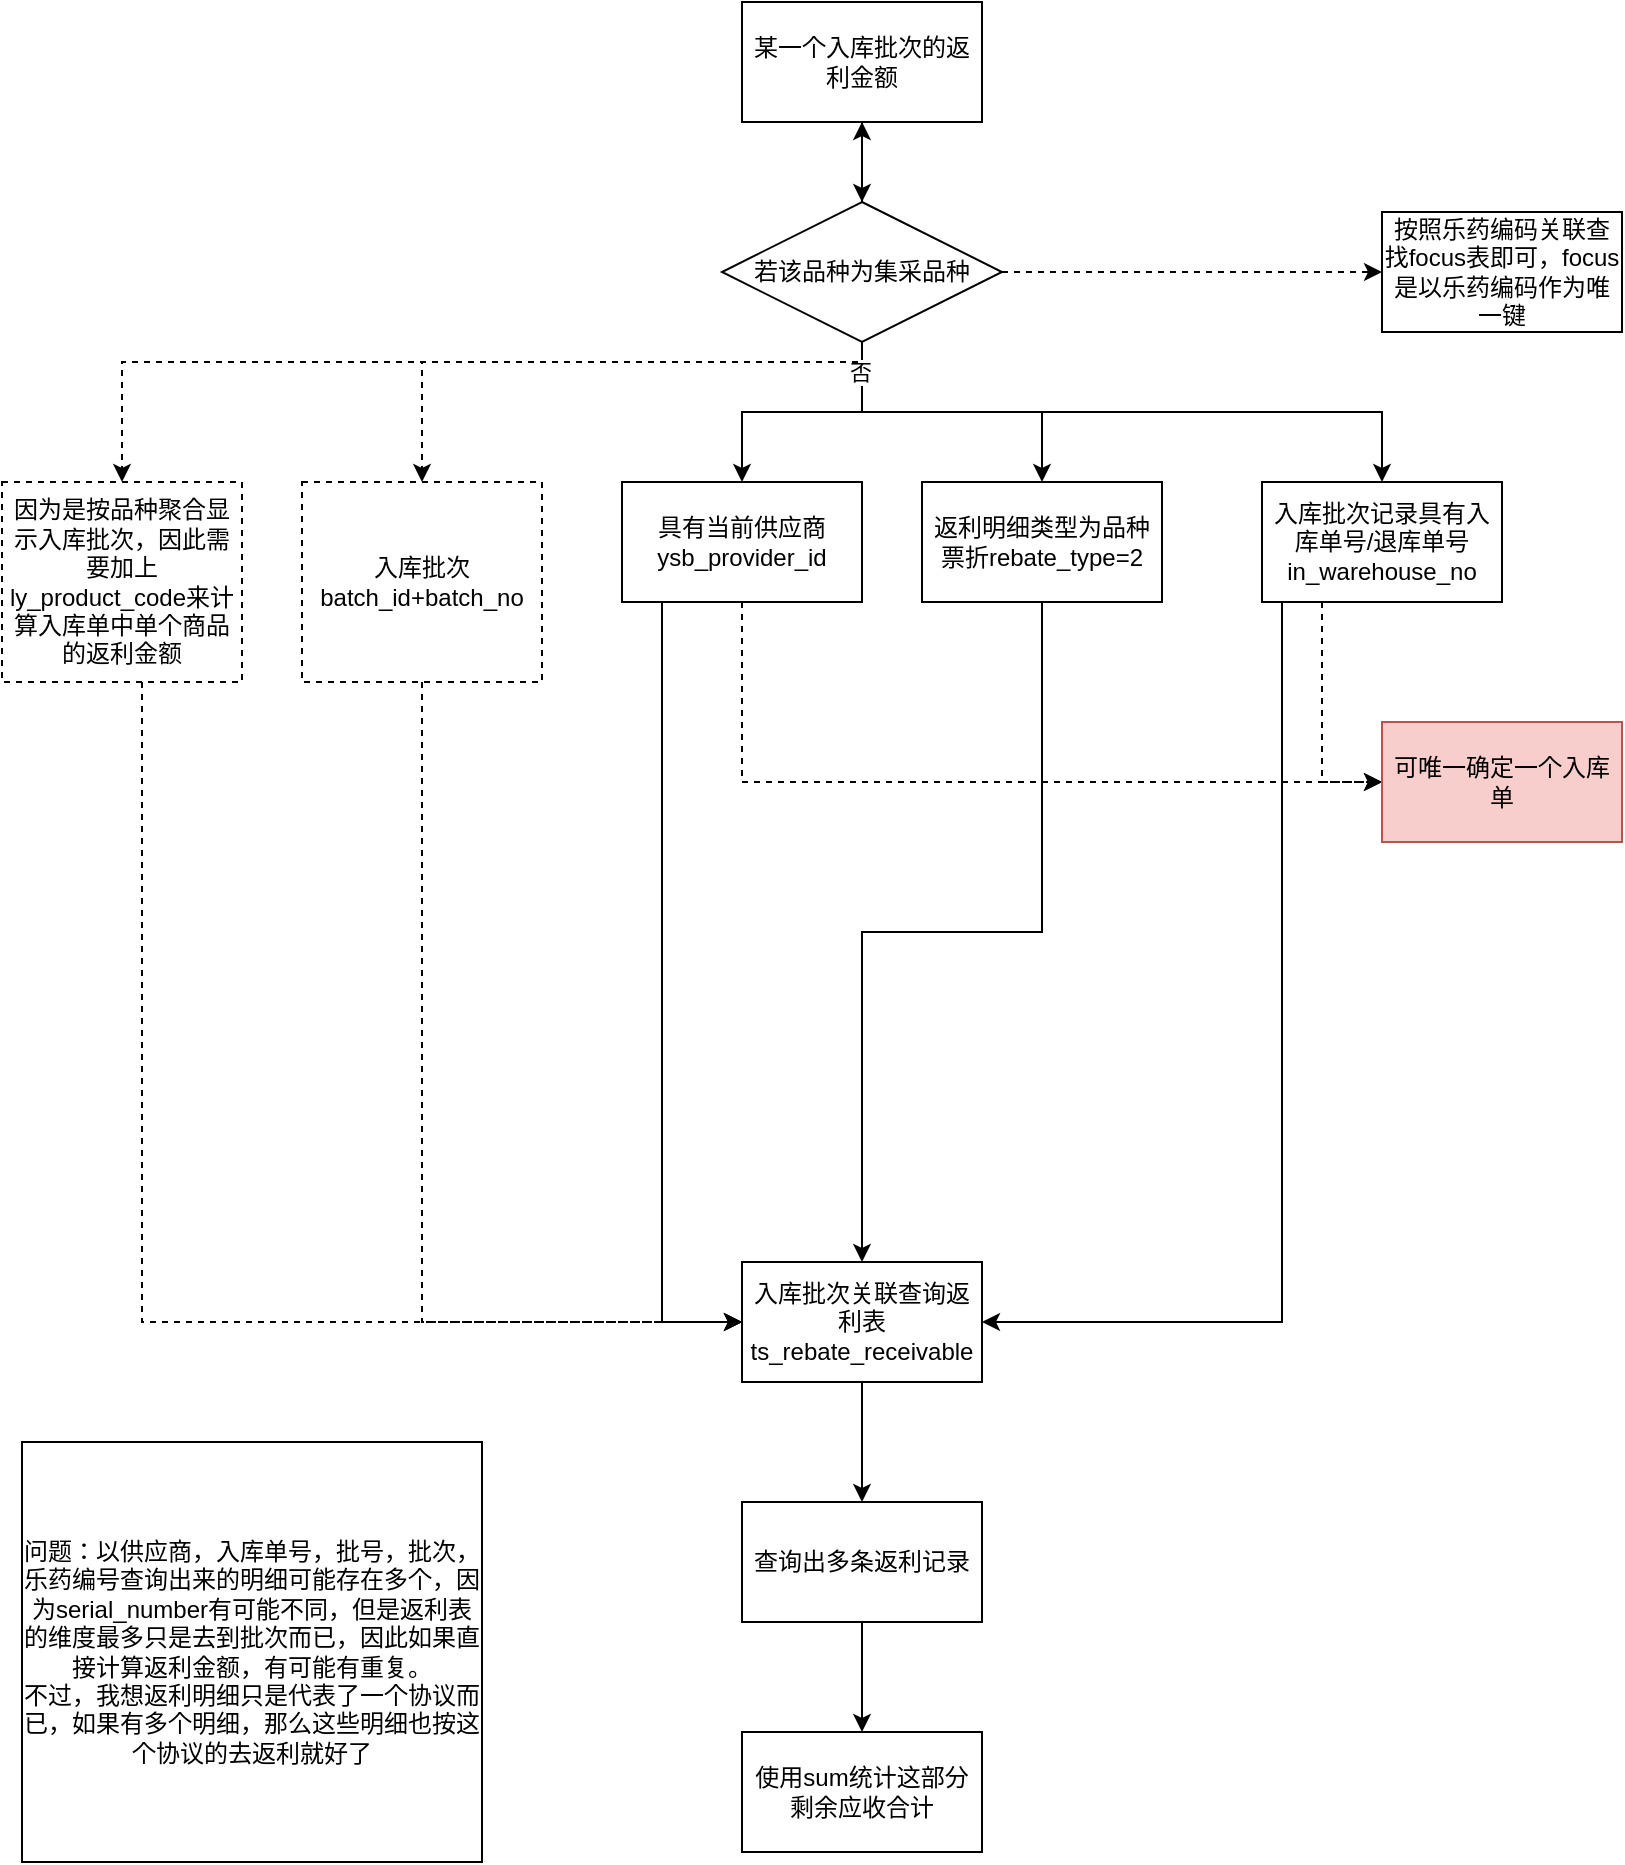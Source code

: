 <mxfile version="14.7.3" type="github">
  <diagram id="C5RBs43oDa-KdzZeNtuy" name="Page-1">
    <mxGraphModel dx="1038" dy="547" grid="1" gridSize="10" guides="1" tooltips="1" connect="1" arrows="1" fold="1" page="1" pageScale="1" pageWidth="827" pageHeight="1169" math="0" shadow="0">
      <root>
        <mxCell id="WIyWlLk6GJQsqaUBKTNV-0" />
        <mxCell id="WIyWlLk6GJQsqaUBKTNV-1" parent="WIyWlLk6GJQsqaUBKTNV-0" />
        <mxCell id="GVEyoKOzwOx_ailyvAIY-34" style="edgeStyle=orthogonalEdgeStyle;rounded=0;orthogonalLoop=1;jettySize=auto;html=1;dashed=1;" parent="WIyWlLk6GJQsqaUBKTNV-1" source="GVEyoKOzwOx_ailyvAIY-0" target="GVEyoKOzwOx_ailyvAIY-22" edge="1">
          <mxGeometry relative="1" as="geometry" />
        </mxCell>
        <mxCell id="GVEyoKOzwOx_ailyvAIY-0" value="某一个入库批次的返利金额" style="rounded=0;whiteSpace=wrap;html=1;" parent="WIyWlLk6GJQsqaUBKTNV-1" vertex="1">
          <mxGeometry x="400" y="40" width="120" height="60" as="geometry" />
        </mxCell>
        <mxCell id="GVEyoKOzwOx_ailyvAIY-40" style="edgeStyle=orthogonalEdgeStyle;rounded=0;orthogonalLoop=1;jettySize=auto;html=1;entryX=0;entryY=0.5;entryDx=0;entryDy=0;exitX=0.5;exitY=1;exitDx=0;exitDy=0;" parent="WIyWlLk6GJQsqaUBKTNV-1" source="GVEyoKOzwOx_ailyvAIY-1" target="GVEyoKOzwOx_ailyvAIY-7" edge="1">
          <mxGeometry relative="1" as="geometry">
            <Array as="points">
              <mxPoint x="360" y="340" />
              <mxPoint x="360" y="700" />
            </Array>
          </mxGeometry>
        </mxCell>
        <mxCell id="cRMcEzwleX0gbHcNuWW9-4" style="edgeStyle=orthogonalEdgeStyle;rounded=0;orthogonalLoop=1;jettySize=auto;html=1;entryX=0;entryY=0.5;entryDx=0;entryDy=0;dashed=1;exitX=0.5;exitY=1;exitDx=0;exitDy=0;" edge="1" parent="WIyWlLk6GJQsqaUBKTNV-1" source="GVEyoKOzwOx_ailyvAIY-1" target="cRMcEzwleX0gbHcNuWW9-3">
          <mxGeometry relative="1" as="geometry">
            <Array as="points">
              <mxPoint x="400" y="430" />
            </Array>
          </mxGeometry>
        </mxCell>
        <mxCell id="GVEyoKOzwOx_ailyvAIY-1" value="具有当前供应商ysb_provider_id" style="rounded=0;whiteSpace=wrap;html=1;" parent="WIyWlLk6GJQsqaUBKTNV-1" vertex="1">
          <mxGeometry x="340" y="280" width="120" height="60" as="geometry" />
        </mxCell>
        <mxCell id="GVEyoKOzwOx_ailyvAIY-9" style="edgeStyle=orthogonalEdgeStyle;rounded=0;orthogonalLoop=1;jettySize=auto;html=1;entryX=0.5;entryY=0;entryDx=0;entryDy=0;" parent="WIyWlLk6GJQsqaUBKTNV-1" source="GVEyoKOzwOx_ailyvAIY-2" target="GVEyoKOzwOx_ailyvAIY-7" edge="1">
          <mxGeometry relative="1" as="geometry" />
        </mxCell>
        <mxCell id="GVEyoKOzwOx_ailyvAIY-2" value="返利明细类型为品种票折rebate_type=2" style="rounded=0;whiteSpace=wrap;html=1;" parent="WIyWlLk6GJQsqaUBKTNV-1" vertex="1">
          <mxGeometry x="490" y="280" width="120" height="60" as="geometry" />
        </mxCell>
        <mxCell id="GVEyoKOzwOx_ailyvAIY-10" style="edgeStyle=orthogonalEdgeStyle;rounded=0;orthogonalLoop=1;jettySize=auto;html=1;entryX=1;entryY=0.5;entryDx=0;entryDy=0;exitX=0.25;exitY=1;exitDx=0;exitDy=0;" parent="WIyWlLk6GJQsqaUBKTNV-1" source="GVEyoKOzwOx_ailyvAIY-3" target="GVEyoKOzwOx_ailyvAIY-7" edge="1">
          <mxGeometry relative="1" as="geometry">
            <Array as="points">
              <mxPoint x="670" y="340" />
              <mxPoint x="670" y="700" />
            </Array>
          </mxGeometry>
        </mxCell>
        <mxCell id="cRMcEzwleX0gbHcNuWW9-5" style="edgeStyle=orthogonalEdgeStyle;rounded=0;orthogonalLoop=1;jettySize=auto;html=1;entryX=0;entryY=0.5;entryDx=0;entryDy=0;dashed=1;exitX=0.5;exitY=1;exitDx=0;exitDy=0;" edge="1" parent="WIyWlLk6GJQsqaUBKTNV-1" source="GVEyoKOzwOx_ailyvAIY-3" target="cRMcEzwleX0gbHcNuWW9-3">
          <mxGeometry relative="1" as="geometry">
            <Array as="points">
              <mxPoint x="690" y="340" />
              <mxPoint x="690" y="430" />
            </Array>
          </mxGeometry>
        </mxCell>
        <mxCell id="GVEyoKOzwOx_ailyvAIY-3" value="入库批次记录具有入库单号/退库单号in_warehouse_no" style="rounded=0;whiteSpace=wrap;html=1;" parent="WIyWlLk6GJQsqaUBKTNV-1" vertex="1">
          <mxGeometry x="660" y="280" width="120" height="60" as="geometry" />
        </mxCell>
        <mxCell id="GVEyoKOzwOx_ailyvAIY-12" style="edgeStyle=orthogonalEdgeStyle;rounded=0;orthogonalLoop=1;jettySize=auto;html=1;entryX=0.5;entryY=0;entryDx=0;entryDy=0;" parent="WIyWlLk6GJQsqaUBKTNV-1" source="GVEyoKOzwOx_ailyvAIY-7" target="GVEyoKOzwOx_ailyvAIY-11" edge="1">
          <mxGeometry relative="1" as="geometry" />
        </mxCell>
        <mxCell id="GVEyoKOzwOx_ailyvAIY-7" value="入库批次关联查询返利表ts_rebate_receivable" style="rounded=0;whiteSpace=wrap;html=1;" parent="WIyWlLk6GJQsqaUBKTNV-1" vertex="1">
          <mxGeometry x="400" y="670" width="120" height="60" as="geometry" />
        </mxCell>
        <mxCell id="GVEyoKOzwOx_ailyvAIY-15" style="edgeStyle=orthogonalEdgeStyle;rounded=0;orthogonalLoop=1;jettySize=auto;html=1;entryX=0.5;entryY=0;entryDx=0;entryDy=0;" parent="WIyWlLk6GJQsqaUBKTNV-1" source="GVEyoKOzwOx_ailyvAIY-11" target="GVEyoKOzwOx_ailyvAIY-14" edge="1">
          <mxGeometry relative="1" as="geometry" />
        </mxCell>
        <mxCell id="GVEyoKOzwOx_ailyvAIY-11" value="查询出多条返利记录" style="rounded=0;whiteSpace=wrap;html=1;" parent="WIyWlLk6GJQsqaUBKTNV-1" vertex="1">
          <mxGeometry x="400" y="790" width="120" height="60" as="geometry" />
        </mxCell>
        <mxCell id="GVEyoKOzwOx_ailyvAIY-14" value="使用sum统计这部分剩余应收合计" style="rounded=0;whiteSpace=wrap;html=1;" parent="WIyWlLk6GJQsqaUBKTNV-1" vertex="1">
          <mxGeometry x="400" y="905" width="120" height="60" as="geometry" />
        </mxCell>
        <mxCell id="GVEyoKOzwOx_ailyvAIY-31" style="edgeStyle=orthogonalEdgeStyle;rounded=0;orthogonalLoop=1;jettySize=auto;html=1;entryX=0;entryY=0.5;entryDx=0;entryDy=0;dashed=1;" parent="WIyWlLk6GJQsqaUBKTNV-1" source="GVEyoKOzwOx_ailyvAIY-22" target="GVEyoKOzwOx_ailyvAIY-30" edge="1">
          <mxGeometry relative="1" as="geometry" />
        </mxCell>
        <mxCell id="GVEyoKOzwOx_ailyvAIY-35" value="" style="edgeStyle=orthogonalEdgeStyle;rounded=0;orthogonalLoop=1;jettySize=auto;html=1;" parent="WIyWlLk6GJQsqaUBKTNV-1" source="GVEyoKOzwOx_ailyvAIY-22" target="GVEyoKOzwOx_ailyvAIY-0" edge="1">
          <mxGeometry relative="1" as="geometry" />
        </mxCell>
        <mxCell id="GVEyoKOzwOx_ailyvAIY-36" style="edgeStyle=orthogonalEdgeStyle;rounded=0;orthogonalLoop=1;jettySize=auto;html=1;exitX=0.5;exitY=1;exitDx=0;exitDy=0;" parent="WIyWlLk6GJQsqaUBKTNV-1" source="GVEyoKOzwOx_ailyvAIY-22" target="GVEyoKOzwOx_ailyvAIY-1" edge="1">
          <mxGeometry relative="1" as="geometry">
            <mxPoint x="460" y="230" as="sourcePoint" />
          </mxGeometry>
        </mxCell>
        <mxCell id="GVEyoKOzwOx_ailyvAIY-37" style="edgeStyle=orthogonalEdgeStyle;rounded=0;orthogonalLoop=1;jettySize=auto;html=1;" parent="WIyWlLk6GJQsqaUBKTNV-1" source="GVEyoKOzwOx_ailyvAIY-22" target="GVEyoKOzwOx_ailyvAIY-2" edge="1">
          <mxGeometry relative="1" as="geometry" />
        </mxCell>
        <mxCell id="GVEyoKOzwOx_ailyvAIY-38" style="edgeStyle=orthogonalEdgeStyle;rounded=0;orthogonalLoop=1;jettySize=auto;html=1;exitX=0.5;exitY=1;exitDx=0;exitDy=0;" parent="WIyWlLk6GJQsqaUBKTNV-1" source="GVEyoKOzwOx_ailyvAIY-22" target="GVEyoKOzwOx_ailyvAIY-3" edge="1">
          <mxGeometry relative="1" as="geometry" />
        </mxCell>
        <mxCell id="GVEyoKOzwOx_ailyvAIY-39" value="否" style="edgeLabel;html=1;align=center;verticalAlign=middle;resizable=0;points=[];" parent="GVEyoKOzwOx_ailyvAIY-38" vertex="1" connectable="0">
          <mxGeometry x="-0.913" y="-1" relative="1" as="geometry">
            <mxPoint as="offset" />
          </mxGeometry>
        </mxCell>
        <mxCell id="cRMcEzwleX0gbHcNuWW9-1" style="edgeStyle=orthogonalEdgeStyle;rounded=0;orthogonalLoop=1;jettySize=auto;html=1;entryX=0.5;entryY=0;entryDx=0;entryDy=0;exitX=0.5;exitY=1;exitDx=0;exitDy=0;dashed=1;" edge="1" parent="WIyWlLk6GJQsqaUBKTNV-1" source="GVEyoKOzwOx_ailyvAIY-22" target="cRMcEzwleX0gbHcNuWW9-0">
          <mxGeometry relative="1" as="geometry">
            <Array as="points">
              <mxPoint x="460" y="220" />
              <mxPoint x="90" y="220" />
            </Array>
          </mxGeometry>
        </mxCell>
        <mxCell id="cRMcEzwleX0gbHcNuWW9-9" style="edgeStyle=orthogonalEdgeStyle;rounded=0;orthogonalLoop=1;jettySize=auto;html=1;entryX=0.5;entryY=0;entryDx=0;entryDy=0;dashed=1;" edge="1" parent="WIyWlLk6GJQsqaUBKTNV-1" source="GVEyoKOzwOx_ailyvAIY-22" target="cRMcEzwleX0gbHcNuWW9-7">
          <mxGeometry relative="1" as="geometry">
            <Array as="points">
              <mxPoint x="460" y="220" />
              <mxPoint x="240" y="220" />
            </Array>
          </mxGeometry>
        </mxCell>
        <mxCell id="GVEyoKOzwOx_ailyvAIY-22" value="&lt;span&gt;若该品种为集采品种&lt;/span&gt;" style="rhombus;whiteSpace=wrap;html=1;" parent="WIyWlLk6GJQsqaUBKTNV-1" vertex="1">
          <mxGeometry x="390" y="140" width="140" height="70" as="geometry" />
        </mxCell>
        <mxCell id="GVEyoKOzwOx_ailyvAIY-30" value="按照乐药编码关联查找focus表即可，focus是以乐药编码作为唯一键" style="rounded=0;whiteSpace=wrap;html=1;" parent="WIyWlLk6GJQsqaUBKTNV-1" vertex="1">
          <mxGeometry x="720" y="145" width="120" height="60" as="geometry" />
        </mxCell>
        <mxCell id="cRMcEzwleX0gbHcNuWW9-2" style="edgeStyle=orthogonalEdgeStyle;rounded=0;orthogonalLoop=1;jettySize=auto;html=1;entryX=0;entryY=0.5;entryDx=0;entryDy=0;dashed=1;" edge="1" parent="WIyWlLk6GJQsqaUBKTNV-1" source="cRMcEzwleX0gbHcNuWW9-0" target="GVEyoKOzwOx_ailyvAIY-7">
          <mxGeometry relative="1" as="geometry">
            <Array as="points">
              <mxPoint x="100" y="700" />
            </Array>
          </mxGeometry>
        </mxCell>
        <mxCell id="cRMcEzwleX0gbHcNuWW9-0" value="因为是按品种聚合显示入库批次，因此需要加上ly_product_code来计算入库单中单个商品的返利金额" style="rounded=0;whiteSpace=wrap;html=1;dashed=1;" vertex="1" parent="WIyWlLk6GJQsqaUBKTNV-1">
          <mxGeometry x="30" y="280" width="120" height="100" as="geometry" />
        </mxCell>
        <mxCell id="cRMcEzwleX0gbHcNuWW9-3" value="可唯一确定一个入库单" style="rounded=0;whiteSpace=wrap;html=1;fillColor=#f8cecc;strokeColor=#b85450;" vertex="1" parent="WIyWlLk6GJQsqaUBKTNV-1">
          <mxGeometry x="720" y="400" width="120" height="60" as="geometry" />
        </mxCell>
        <mxCell id="cRMcEzwleX0gbHcNuWW9-8" style="edgeStyle=orthogonalEdgeStyle;rounded=0;orthogonalLoop=1;jettySize=auto;html=1;dashed=1;entryX=0;entryY=0.5;entryDx=0;entryDy=0;" edge="1" parent="WIyWlLk6GJQsqaUBKTNV-1" source="cRMcEzwleX0gbHcNuWW9-7" target="GVEyoKOzwOx_ailyvAIY-7">
          <mxGeometry relative="1" as="geometry">
            <mxPoint x="240" y="710" as="targetPoint" />
            <Array as="points">
              <mxPoint x="240" y="700" />
            </Array>
          </mxGeometry>
        </mxCell>
        <mxCell id="cRMcEzwleX0gbHcNuWW9-7" value="入库批次batch_id+batch_no" style="rounded=0;whiteSpace=wrap;html=1;dashed=1;" vertex="1" parent="WIyWlLk6GJQsqaUBKTNV-1">
          <mxGeometry x="180" y="280" width="120" height="100" as="geometry" />
        </mxCell>
        <mxCell id="cRMcEzwleX0gbHcNuWW9-13" value="问题：以供应商，入库单号，批号，批次，乐药编号查询出来的明细可能存在多个，因为serial_number有可能不同，但是返利表的维度最多只是去到批次而已，因此如果直接计算返利金额，有可能有重复。&lt;br&gt;不过，我想返利明细只是代表了一个协议而已，如果有多个明细，那么这些明细也按这个协议的去返利就好了" style="rounded=0;whiteSpace=wrap;html=1;" vertex="1" parent="WIyWlLk6GJQsqaUBKTNV-1">
          <mxGeometry x="40" y="760" width="230" height="210" as="geometry" />
        </mxCell>
      </root>
    </mxGraphModel>
  </diagram>
</mxfile>
